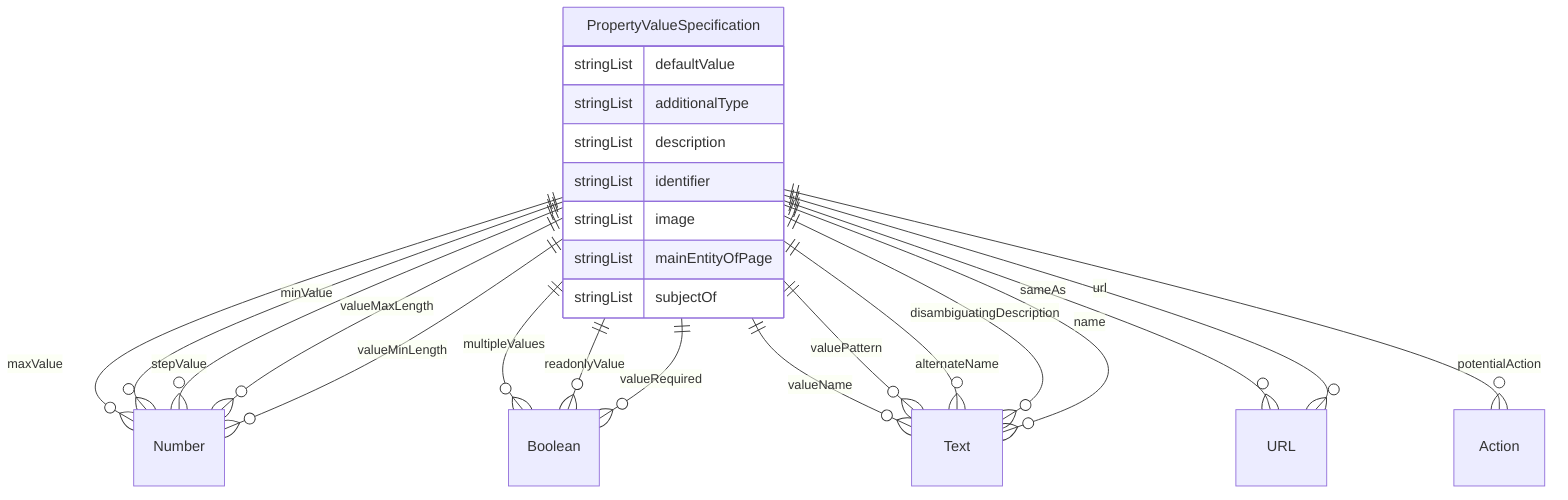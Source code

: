 erDiagram
PropertyValueSpecification {
    stringList defaultValue  
    stringList additionalType  
    stringList description  
    stringList identifier  
    stringList image  
    stringList mainEntityOfPage  
    stringList subjectOf  
}

PropertyValueSpecification ||--}o Number : "maxValue"
PropertyValueSpecification ||--}o Number : "minValue"
PropertyValueSpecification ||--}o Boolean : "multipleValues"
PropertyValueSpecification ||--}o Boolean : "readonlyValue"
PropertyValueSpecification ||--}o Number : "stepValue"
PropertyValueSpecification ||--}o Number : "valueMaxLength"
PropertyValueSpecification ||--}o Number : "valueMinLength"
PropertyValueSpecification ||--}o Text : "valueName"
PropertyValueSpecification ||--}o Text : "valuePattern"
PropertyValueSpecification ||--}o Boolean : "valueRequired"
PropertyValueSpecification ||--}o Text : "alternateName"
PropertyValueSpecification ||--}o Text : "disambiguatingDescription"
PropertyValueSpecification ||--}o Text : "name"
PropertyValueSpecification ||--}o URL : "sameAs"
PropertyValueSpecification ||--}o Action : "potentialAction"
PropertyValueSpecification ||--}o URL : "url"